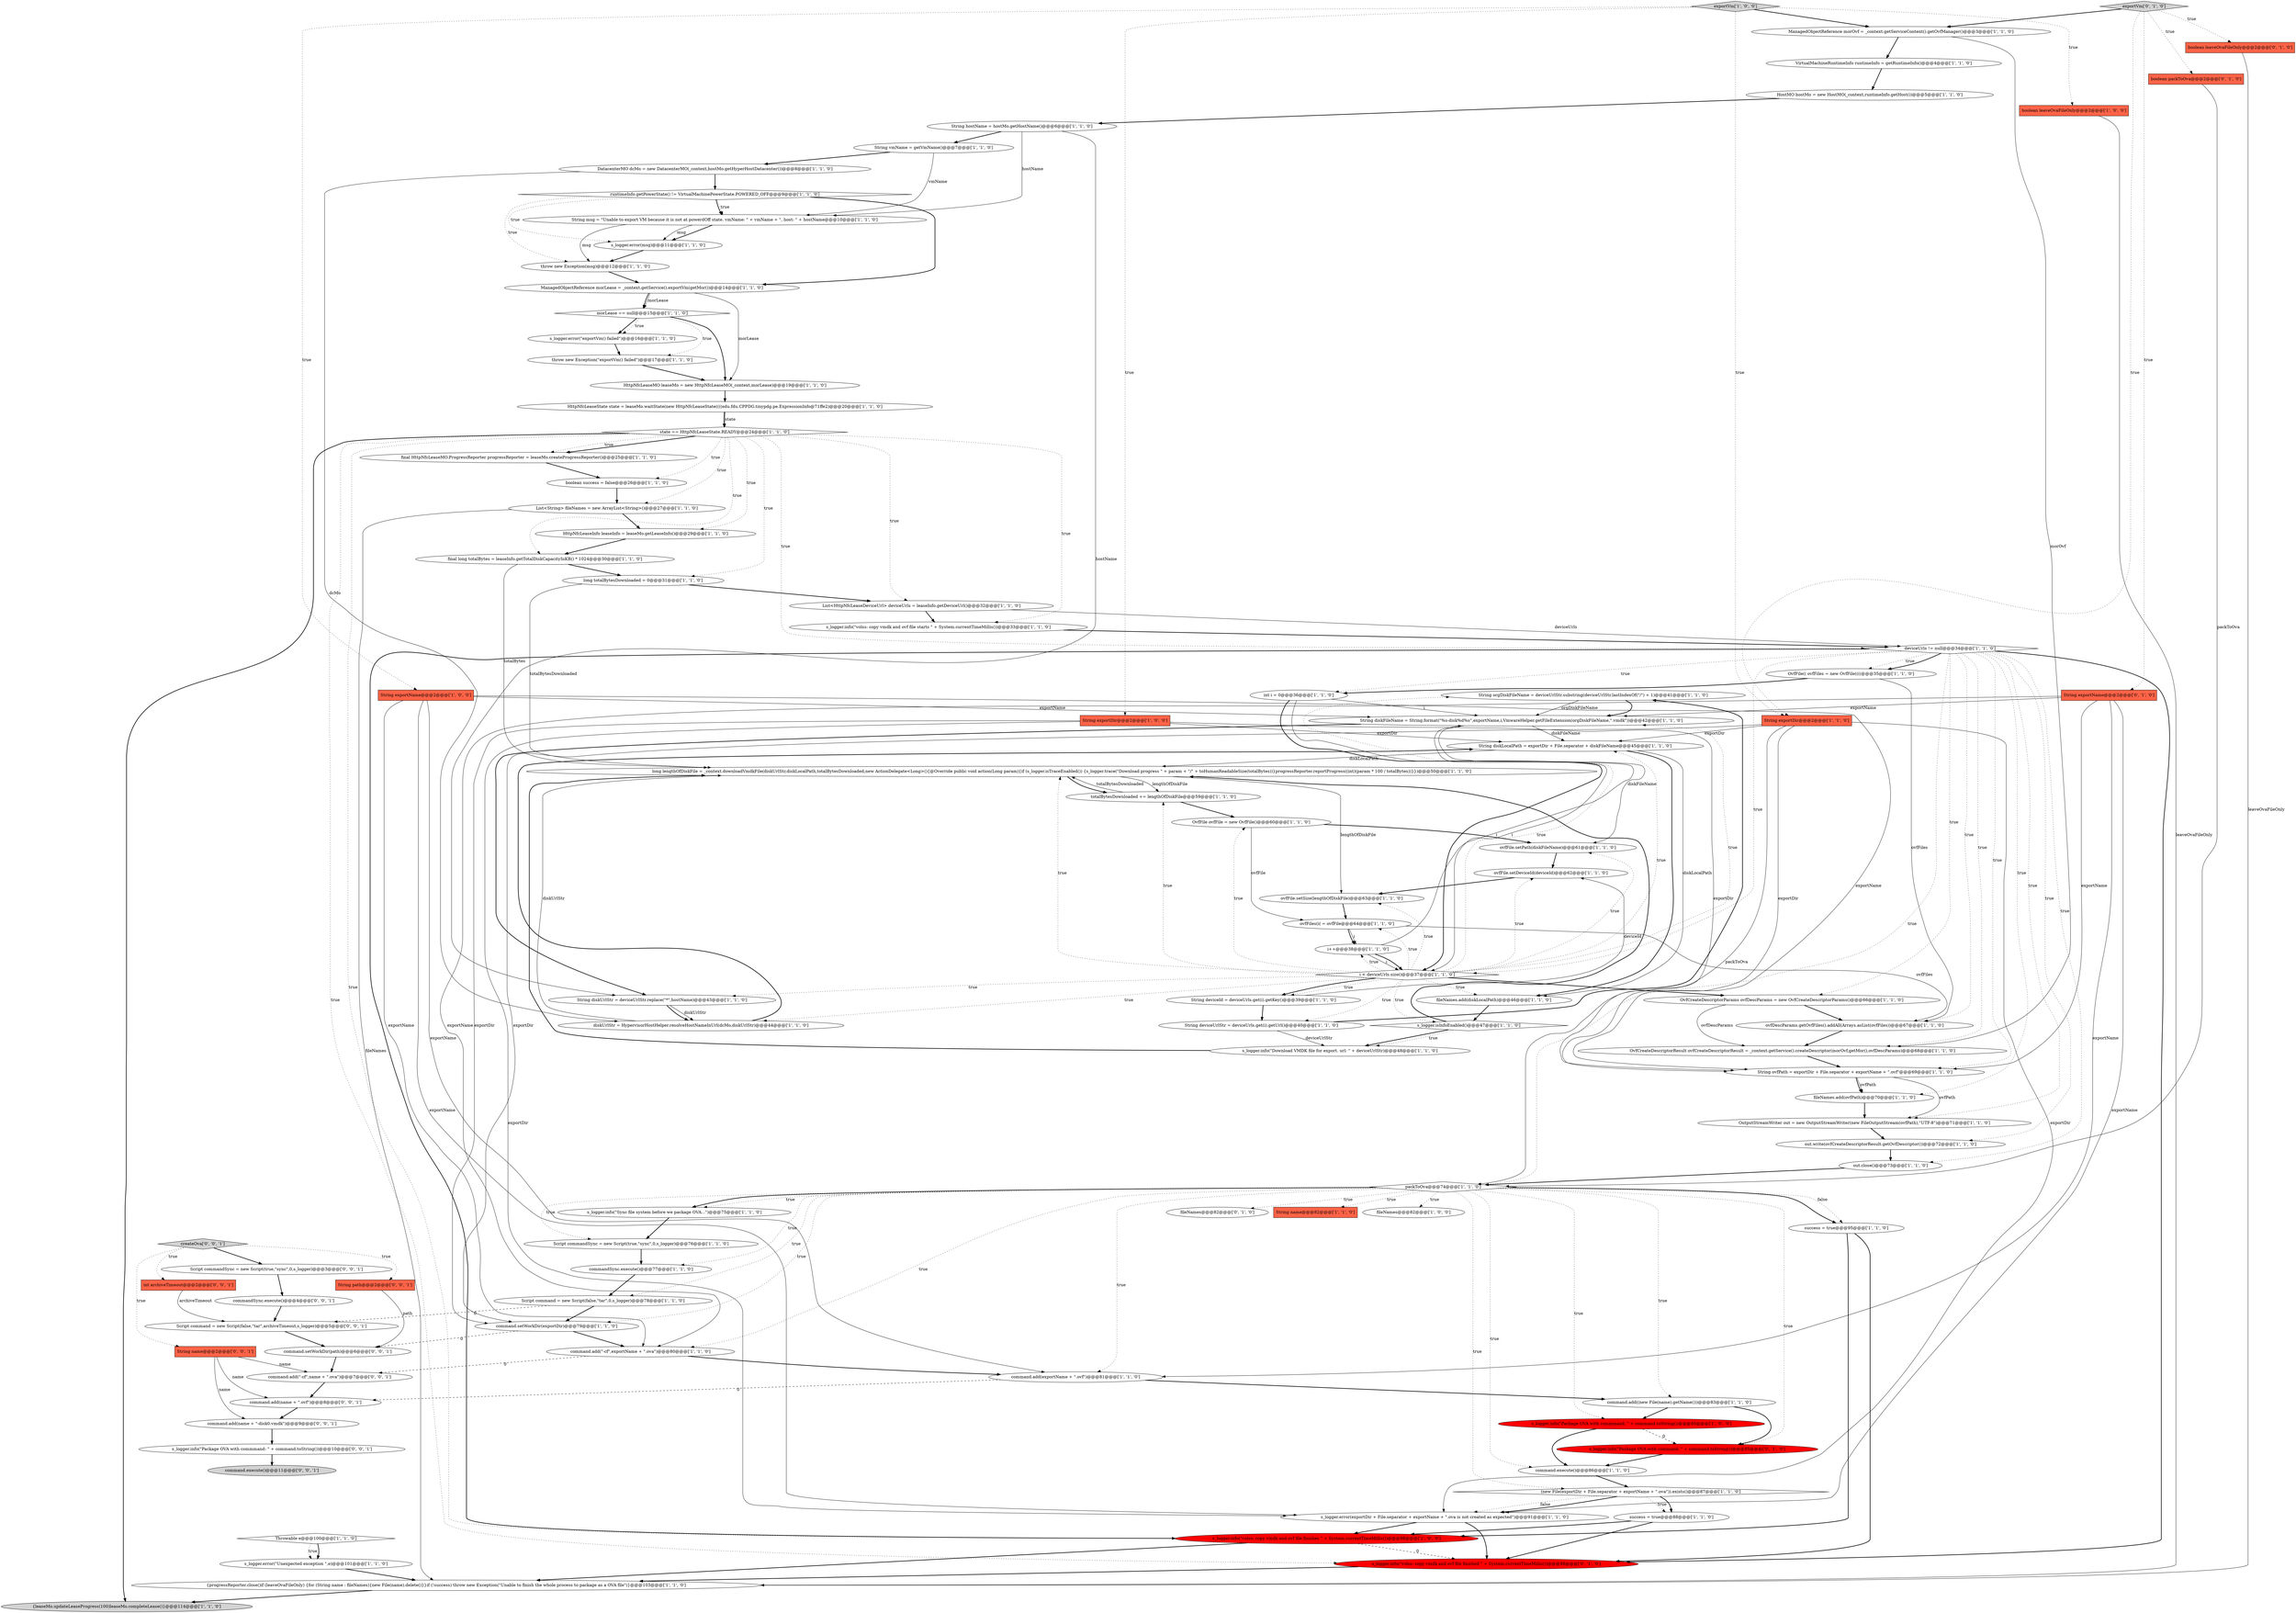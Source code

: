 digraph {
43 [style = filled, label = "String orgDiskFileName = deviceUrlStr.substring(deviceUrlStr.lastIndexOf(\"/\") + 1)@@@41@@@['1', '1', '0']", fillcolor = white, shape = ellipse image = "AAA0AAABBB1BBB"];
68 [style = filled, label = "OvfFile ovfFile = new OvfFile()@@@60@@@['1', '1', '0']", fillcolor = white, shape = ellipse image = "AAA0AAABBB1BBB"];
20 [style = filled, label = "String diskLocalPath = exportDir + File.separator + diskFileName@@@45@@@['1', '1', '0']", fillcolor = white, shape = ellipse image = "AAA0AAABBB1BBB"];
82 [style = filled, label = "fileNames@@@82@@@['0', '1', '0']", fillcolor = white, shape = ellipse image = "AAA0AAABBB2BBB"];
93 [style = filled, label = "String path@@@2@@@['0', '0', '1']", fillcolor = tomato, shape = box image = "AAA0AAABBB3BBB"];
77 [style = filled, label = "state == HttpNfcLeaseState.READY@@@24@@@['1', '1', '0']", fillcolor = white, shape = diamond image = "AAA0AAABBB1BBB"];
5 [style = filled, label = "List<HttpNfcLeaseDeviceUrl> deviceUrls = leaseInfo.getDeviceUrl()@@@32@@@['1', '1', '0']", fillcolor = white, shape = ellipse image = "AAA0AAABBB1BBB"];
46 [style = filled, label = "command.add(\"-cf\",exportName + \".ova\")@@@80@@@['1', '1', '0']", fillcolor = white, shape = ellipse image = "AAA0AAABBB1BBB"];
37 [style = filled, label = "final HttpNfcLeaseMO.ProgressReporter progressReporter = leaseMo.createProgressReporter()@@@25@@@['1', '1', '0']", fillcolor = white, shape = ellipse image = "AAA0AAABBB1BBB"];
9 [style = filled, label = "String diskFileName = String.format(\"%s-disk%d%s\",exportName,i,VmwareHelper.getFileExtension(orgDiskFileName,\".vmdk\"))@@@42@@@['1', '1', '0']", fillcolor = white, shape = ellipse image = "AAA0AAABBB1BBB"];
14 [style = filled, label = "String exportName@@@2@@@['1', '0', '0']", fillcolor = tomato, shape = box image = "AAA0AAABBB1BBB"];
79 [style = filled, label = "s_logger.error(exportDir + File.separator + exportName + \".ova is not created as expected\")@@@91@@@['1', '1', '0']", fillcolor = white, shape = ellipse image = "AAA0AAABBB1BBB"];
78 [style = filled, label = "totalBytesDownloaded += lengthOfDiskFile@@@59@@@['1', '1', '0']", fillcolor = white, shape = ellipse image = "AAA0AAABBB1BBB"];
87 [style = filled, label = "boolean leaveOvaFileOnly@@@2@@@['0', '1', '0']", fillcolor = tomato, shape = box image = "AAA0AAABBB2BBB"];
94 [style = filled, label = "Script command = new Script(false,\"tar\",archiveTimeout,s_logger)@@@5@@@['0', '0', '1']", fillcolor = white, shape = ellipse image = "AAA0AAABBB3BBB"];
24 [style = filled, label = "OutputStreamWriter out = new OutputStreamWriter(new FileOutputStream(ovfPath),\"UTF-8\")@@@71@@@['1', '1', '0']", fillcolor = white, shape = ellipse image = "AAA0AAABBB1BBB"];
18 [style = filled, label = "ovfFile.setDeviceId(deviceId)@@@62@@@['1', '1', '0']", fillcolor = white, shape = ellipse image = "AAA0AAABBB1BBB"];
66 [style = filled, label = "String deviceId = deviceUrls.get(i).getKey()@@@39@@@['1', '1', '0']", fillcolor = white, shape = ellipse image = "AAA0AAABBB1BBB"];
23 [style = filled, label = "throw new Exception(msg)@@@12@@@['1', '1', '0']", fillcolor = white, shape = ellipse image = "AAA0AAABBB1BBB"];
13 [style = filled, label = "HttpNfcLeaseState state = leaseMo.waitState(new HttpNfcLeaseState((((edu.fdu.CPPDG.tinypdg.pe.ExpressionInfo@71ffe2)@@@20@@@['1', '1', '0']", fillcolor = white, shape = ellipse image = "AAA0AAABBB1BBB"];
44 [style = filled, label = "Script commandSync = new Script(true,\"sync\",0,s_logger)@@@76@@@['1', '1', '0']", fillcolor = white, shape = ellipse image = "AAA0AAABBB1BBB"];
25 [style = filled, label = "String vmName = getVmName()@@@7@@@['1', '1', '0']", fillcolor = white, shape = ellipse image = "AAA0AAABBB1BBB"];
0 [style = filled, label = "HttpNfcLeaseMO leaseMo = new HttpNfcLeaseMO(_context,morLease)@@@19@@@['1', '1', '0']", fillcolor = white, shape = ellipse image = "AAA0AAABBB1BBB"];
17 [style = filled, label = "{leaseMo.updateLeaseProgress(100)leaseMo.completeLease()}@@@114@@@['1', '1', '0']", fillcolor = lightgray, shape = ellipse image = "AAA0AAABBB1BBB"];
30 [style = filled, label = "Throwable e@@@100@@@['1', '1', '0']", fillcolor = white, shape = diamond image = "AAA0AAABBB1BBB"];
58 [style = filled, label = "packToOva@@@74@@@['1', '1', '0']", fillcolor = white, shape = diamond image = "AAA0AAABBB1BBB"];
49 [style = filled, label = "command.add(exportName + \".ovf\")@@@81@@@['1', '1', '0']", fillcolor = white, shape = ellipse image = "AAA0AAABBB1BBB"];
97 [style = filled, label = "command.add(name + \"-disk0.vmdk\")@@@9@@@['0', '0', '1']", fillcolor = white, shape = ellipse image = "AAA0AAABBB3BBB"];
10 [style = filled, label = "runtimeInfo.getPowerState() != VirtualMachinePowerState.POWERED_OFF@@@9@@@['1', '1', '0']", fillcolor = white, shape = diamond image = "AAA0AAABBB1BBB"];
84 [style = filled, label = "String exportName@@@2@@@['0', '1', '0']", fillcolor = tomato, shape = box image = "AAA0AAABBB2BBB"];
98 [style = filled, label = "createOva['0', '0', '1']", fillcolor = lightgray, shape = diamond image = "AAA0AAABBB3BBB"];
69 [style = filled, label = "String hostName = hostMo.getHostName()@@@6@@@['1', '1', '0']", fillcolor = white, shape = ellipse image = "AAA0AAABBB1BBB"];
86 [style = filled, label = "boolean packToOva@@@2@@@['0', '1', '0']", fillcolor = tomato, shape = box image = "AAA0AAABBB2BBB"];
27 [style = filled, label = "s_logger.info(\"volss: copy vmdk and ovf file starts \" + System.currentTimeMillis())@@@33@@@['1', '1', '0']", fillcolor = white, shape = ellipse image = "AAA0AAABBB1BBB"];
45 [style = filled, label = "s_logger.error(\"exportVm() failed\")@@@16@@@['1', '1', '0']", fillcolor = white, shape = ellipse image = "AAA0AAABBB1BBB"];
11 [style = filled, label = "s_logger.error(msg)@@@11@@@['1', '1', '0']", fillcolor = white, shape = ellipse image = "AAA0AAABBB1BBB"];
89 [style = filled, label = "command.add(name + \".ovf\")@@@8@@@['0', '0', '1']", fillcolor = white, shape = ellipse image = "AAA0AAABBB3BBB"];
40 [style = filled, label = "s_logger.info(\"Package OVA with commmand: \" + command.toString())@@@85@@@['1', '0', '0']", fillcolor = red, shape = ellipse image = "AAA1AAABBB1BBB"];
48 [style = filled, label = "OvfCreateDescriptorParams ovfDescParams = new OvfCreateDescriptorParams()@@@66@@@['1', '1', '0']", fillcolor = white, shape = ellipse image = "AAA0AAABBB1BBB"];
92 [style = filled, label = "String name@@@2@@@['0', '0', '1']", fillcolor = tomato, shape = box image = "AAA0AAABBB3BBB"];
71 [style = filled, label = "String diskUrlStr = deviceUrlStr.replace(\"*\",hostName)@@@43@@@['1', '1', '0']", fillcolor = white, shape = ellipse image = "AAA0AAABBB1BBB"];
81 [style = filled, label = "success = true@@@95@@@['1', '1', '0']", fillcolor = white, shape = ellipse image = "AAA0AAABBB1BBB"];
52 [style = filled, label = "command.execute()@@@86@@@['1', '1', '0']", fillcolor = white, shape = ellipse image = "AAA0AAABBB1BBB"];
60 [style = filled, label = "String exportDir@@@2@@@['1', '0', '0']", fillcolor = tomato, shape = box image = "AAA0AAABBB1BBB"];
74 [style = filled, label = "s_logger.isInfoEnabled()@@@47@@@['1', '1', '0']", fillcolor = white, shape = diamond image = "AAA0AAABBB1BBB"];
22 [style = filled, label = "morLease == null@@@15@@@['1', '1', '0']", fillcolor = white, shape = diamond image = "AAA0AAABBB1BBB"];
39 [style = filled, label = "i++@@@38@@@['1', '1', '0']", fillcolor = white, shape = ellipse image = "AAA0AAABBB1BBB"];
8 [style = filled, label = "success = true@@@88@@@['1', '1', '0']", fillcolor = white, shape = ellipse image = "AAA0AAABBB1BBB"];
63 [style = filled, label = "String name@@@82@@@['1', '1', '0']", fillcolor = tomato, shape = box image = "AAA0AAABBB1BBB"];
76 [style = filled, label = "String msg = \"Unable to export VM because it is not at powerdOff state. vmName: \" + vmName + \", host: \" + hostName@@@10@@@['1', '1', '0']", fillcolor = white, shape = ellipse image = "AAA0AAABBB1BBB"];
99 [style = filled, label = "command.setWorkDir(path)@@@6@@@['0', '0', '1']", fillcolor = white, shape = ellipse image = "AAA0AAABBB3BBB"];
3 [style = filled, label = "ovfFile.setPath(diskFileName)@@@61@@@['1', '1', '0']", fillcolor = white, shape = ellipse image = "AAA0AAABBB1BBB"];
36 [style = filled, label = "ManagedObjectReference morOvf = _context.getServiceContent().getOvfManager()@@@3@@@['1', '1', '0']", fillcolor = white, shape = ellipse image = "AAA0AAABBB1BBB"];
42 [style = filled, label = "deviceUrls != null@@@34@@@['1', '1', '0']", fillcolor = white, shape = diamond image = "AAA0AAABBB1BBB"];
21 [style = filled, label = "Script command = new Script(false,\"tar\",0,s_logger)@@@78@@@['1', '1', '0']", fillcolor = white, shape = ellipse image = "AAA0AAABBB1BBB"];
62 [style = filled, label = "out.write(ovfCreateDescriptorResult.getOvfDescriptor())@@@72@@@['1', '1', '0']", fillcolor = white, shape = ellipse image = "AAA0AAABBB1BBB"];
31 [style = filled, label = "s_logger.info(\"Sync file system before we package OVA...\")@@@75@@@['1', '1', '0']", fillcolor = white, shape = ellipse image = "AAA0AAABBB1BBB"];
57 [style = filled, label = "OvfCreateDescriptorResult ovfCreateDescriptorResult = _context.getService().createDescriptor(morOvf,getMor(),ovfDescParams)@@@68@@@['1', '1', '0']", fillcolor = white, shape = ellipse image = "AAA0AAABBB1BBB"];
101 [style = filled, label = "commandSync.execute()@@@4@@@['0', '0', '1']", fillcolor = white, shape = ellipse image = "AAA0AAABBB3BBB"];
72 [style = filled, label = "boolean success = false@@@26@@@['1', '1', '0']", fillcolor = white, shape = ellipse image = "AAA0AAABBB1BBB"];
26 [style = filled, label = "OvfFile(( ovfFiles = new OvfFile((((@@@35@@@['1', '1', '0']", fillcolor = white, shape = ellipse image = "AAA0AAABBB1BBB"];
1 [style = filled, label = "exportVm['1', '0', '0']", fillcolor = lightgray, shape = diamond image = "AAA0AAABBB1BBB"];
29 [style = filled, label = "ovfFiles(i( = ovfFile@@@64@@@['1', '1', '0']", fillcolor = white, shape = ellipse image = "AAA0AAABBB1BBB"];
70 [style = filled, label = "s_logger.info(\"Download VMDK file for export. url: \" + deviceUrlStr)@@@48@@@['1', '1', '0']", fillcolor = white, shape = ellipse image = "AAA0AAABBB1BBB"];
32 [style = filled, label = "command.add((new File(name).getName()))@@@83@@@['1', '1', '0']", fillcolor = white, shape = ellipse image = "AAA0AAABBB1BBB"];
2 [style = filled, label = "int i = 0@@@36@@@['1', '1', '0']", fillcolor = white, shape = ellipse image = "AAA0AAABBB1BBB"];
47 [style = filled, label = "long lengthOfDiskFile = _context.downloadVmdkFile(diskUrlStr,diskLocalPath,totalBytesDownloaded,new ActionDelegate<Long>(){@Override public void action(Long param){if (s_logger.isTraceEnabled()) {s_logger.trace(\"Download progress \" + param + \"/\" + toHumanReadableSize(totalBytes))}progressReporter.reportProgress((int)(param * 100 / totalBytes))}})@@@50@@@['1', '1', '0']", fillcolor = white, shape = ellipse image = "AAA0AAABBB1BBB"];
73 [style = filled, label = "String exportDir@@@2@@@['1', '1', '0']", fillcolor = tomato, shape = box image = "AAA0AAABBB1BBB"];
96 [style = filled, label = "s_logger.info(\"Package OVA with commmand: \" + command.toString())@@@10@@@['0', '0', '1']", fillcolor = white, shape = ellipse image = "AAA0AAABBB3BBB"];
19 [style = filled, label = "fileNames.add(diskLocalPath)@@@46@@@['1', '1', '0']", fillcolor = white, shape = ellipse image = "AAA0AAABBB1BBB"];
51 [style = filled, label = "String ovfPath = exportDir + File.separator + exportName + \".ovf\"@@@69@@@['1', '1', '0']", fillcolor = white, shape = ellipse image = "AAA0AAABBB1BBB"];
4 [style = filled, label = "String deviceUrlStr = deviceUrls.get(i).getUrl()@@@40@@@['1', '1', '0']", fillcolor = white, shape = ellipse image = "AAA0AAABBB1BBB"];
64 [style = filled, label = "List<String> fileNames = new ArrayList<String>()@@@27@@@['1', '1', '0']", fillcolor = white, shape = ellipse image = "AAA0AAABBB1BBB"];
55 [style = filled, label = "VirtualMachineRuntimeInfo runtimeInfo = getRuntimeInfo()@@@4@@@['1', '1', '0']", fillcolor = white, shape = ellipse image = "AAA0AAABBB1BBB"];
67 [style = filled, label = "DatacenterMO dcMo = new DatacenterMO(_context,hostMo.getHyperHostDatacenter())@@@8@@@['1', '1', '0']", fillcolor = white, shape = ellipse image = "AAA0AAABBB1BBB"];
91 [style = filled, label = "int archiveTimeout@@@2@@@['0', '0', '1']", fillcolor = tomato, shape = box image = "AAA0AAABBB3BBB"];
61 [style = filled, label = "HostMO hostMo = new HostMO(_context,runtimeInfo.getHost())@@@5@@@['1', '1', '0']", fillcolor = white, shape = ellipse image = "AAA0AAABBB1BBB"];
12 [style = filled, label = "fileNames@@@82@@@['1', '0', '0']", fillcolor = white, shape = ellipse image = "AAA0AAABBB1BBB"];
54 [style = filled, label = "out.close()@@@73@@@['1', '1', '0']", fillcolor = white, shape = ellipse image = "AAA0AAABBB1BBB"];
6 [style = filled, label = "long totalBytesDownloaded = 0@@@31@@@['1', '1', '0']", fillcolor = white, shape = ellipse image = "AAA0AAABBB1BBB"];
59 [style = filled, label = "s_logger.info(\"volss: copy vmdk and ovf file finishes \" + System.currentTimeMillis())@@@98@@@['1', '0', '0']", fillcolor = red, shape = ellipse image = "AAA1AAABBB1BBB"];
56 [style = filled, label = "boolean leaveOvaFileOnly@@@2@@@['1', '0', '0']", fillcolor = tomato, shape = box image = "AAA0AAABBB1BBB"];
34 [style = filled, label = "s_logger.error(\"Unexpected exception \",e)@@@101@@@['1', '1', '0']", fillcolor = white, shape = ellipse image = "AAA0AAABBB1BBB"];
85 [style = filled, label = "s_logger.info(\"volss: copy vmdk and ovf file finished \" + System.currentTimeMillis())@@@98@@@['0', '1', '0']", fillcolor = red, shape = ellipse image = "AAA1AAABBB2BBB"];
95 [style = filled, label = "command.add(\"-cf\",name + \".ova\")@@@7@@@['0', '0', '1']", fillcolor = white, shape = ellipse image = "AAA0AAABBB3BBB"];
65 [style = filled, label = "{progressReporter.close()if (leaveOvaFileOnly) {for (String name : fileNames){new File(name).delete()}}if (!success) throw new Exception(\"Unable to finish the whole process to package as a OVA file\")}@@@103@@@['1', '1', '0']", fillcolor = white, shape = ellipse image = "AAA0AAABBB1BBB"];
83 [style = filled, label = "exportVm['0', '1', '0']", fillcolor = lightgray, shape = diamond image = "AAA0AAABBB2BBB"];
53 [style = filled, label = "diskUrlStr = HypervisorHostHelper.resolveHostNameInUrl(dcMo,diskUrlStr)@@@44@@@['1', '1', '0']", fillcolor = white, shape = ellipse image = "AAA0AAABBB1BBB"];
90 [style = filled, label = "command.execute()@@@11@@@['0', '0', '1']", fillcolor = lightgray, shape = ellipse image = "AAA0AAABBB3BBB"];
15 [style = filled, label = "ManagedObjectReference morLease = _context.getService().exportVm(getMor())@@@14@@@['1', '1', '0']", fillcolor = white, shape = ellipse image = "AAA0AAABBB1BBB"];
16 [style = filled, label = "commandSync.execute()@@@77@@@['1', '1', '0']", fillcolor = white, shape = ellipse image = "AAA0AAABBB1BBB"];
35 [style = filled, label = "fileNames.add(ovfPath)@@@70@@@['1', '1', '0']", fillcolor = white, shape = ellipse image = "AAA0AAABBB1BBB"];
41 [style = filled, label = "throw new Exception(\"exportVm() failed\")@@@17@@@['1', '1', '0']", fillcolor = white, shape = ellipse image = "AAA0AAABBB1BBB"];
33 [style = filled, label = "command.setWorkDir(exportDir)@@@79@@@['1', '1', '0']", fillcolor = white, shape = ellipse image = "AAA0AAABBB1BBB"];
28 [style = filled, label = "i < deviceUrls.size()@@@37@@@['1', '1', '0']", fillcolor = white, shape = diamond image = "AAA0AAABBB1BBB"];
50 [style = filled, label = "final long totalBytes = leaseInfo.getTotalDiskCapacityInKB() * 1024@@@30@@@['1', '1', '0']", fillcolor = white, shape = ellipse image = "AAA0AAABBB1BBB"];
38 [style = filled, label = "HttpNfcLeaseInfo leaseInfo = leaseMo.getLeaseInfo()@@@29@@@['1', '1', '0']", fillcolor = white, shape = ellipse image = "AAA0AAABBB1BBB"];
100 [style = filled, label = "Script commandSync = new Script(true,\"sync\",0,s_logger)@@@3@@@['0', '0', '1']", fillcolor = white, shape = ellipse image = "AAA0AAABBB3BBB"];
7 [style = filled, label = "ovfDescParams.getOvfFiles().addAll(Arrays.asList(ovfFiles))@@@67@@@['1', '1', '0']", fillcolor = white, shape = ellipse image = "AAA0AAABBB1BBB"];
75 [style = filled, label = "ovfFile.setSize(lengthOfDiskFile)@@@63@@@['1', '1', '0']", fillcolor = white, shape = ellipse image = "AAA0AAABBB1BBB"];
88 [style = filled, label = "s_logger.info(\"Package OVA with command: \" + command.toString())@@@85@@@['0', '1', '0']", fillcolor = red, shape = ellipse image = "AAA1AAABBB2BBB"];
80 [style = filled, label = "(new File(exportDir + File.separator + exportName + \".ova\")).exists()@@@87@@@['1', '1', '0']", fillcolor = white, shape = diamond image = "AAA0AAABBB1BBB"];
41->0 [style = bold, label=""];
2->9 [style = solid, label="i"];
98->92 [style = dotted, label="true"];
65->17 [style = bold, label=""];
51->35 [style = solid, label="ovfPath"];
0->13 [style = bold, label=""];
9->71 [style = bold, label=""];
42->62 [style = dotted, label="true"];
58->82 [style = dotted, label="true"];
6->47 [style = solid, label="totalBytesDownloaded"];
98->91 [style = dotted, label="true"];
58->33 [style = dotted, label="true"];
62->54 [style = bold, label=""];
39->28 [style = solid, label="i"];
42->57 [style = dotted, label="true"];
75->29 [style = bold, label=""];
33->99 [style = dashed, label="0"];
42->51 [style = dotted, label="true"];
64->65 [style = solid, label="fileNames"];
58->12 [style = dotted, label="true"];
92->97 [style = solid, label="name"];
28->19 [style = dotted, label="true"];
58->32 [style = dotted, label="true"];
42->54 [style = dotted, label="true"];
58->63 [style = dotted, label="true"];
77->17 [style = bold, label=""];
36->55 [style = bold, label=""];
77->72 [style = dotted, label="true"];
3->18 [style = bold, label=""];
28->75 [style = dotted, label="true"];
67->53 [style = solid, label="dcMo"];
38->50 [style = bold, label=""];
10->76 [style = bold, label=""];
76->23 [style = solid, label="msg"];
76->11 [style = bold, label=""];
9->3 [style = solid, label="diskFileName"];
29->7 [style = solid, label="ovfFiles"];
22->0 [style = bold, label=""];
73->51 [style = solid, label="exportDir"];
33->46 [style = bold, label=""];
74->70 [style = bold, label=""];
28->18 [style = dotted, label="true"];
80->8 [style = dotted, label="true"];
42->48 [style = dotted, label="true"];
47->78 [style = solid, label="lengthOfDiskFile"];
77->37 [style = bold, label=""];
14->46 [style = solid, label="exportName"];
50->47 [style = solid, label="totalBytes"];
53->47 [style = solid, label="diskUrlStr"];
1->73 [style = dotted, label="true"];
77->64 [style = dotted, label="true"];
58->88 [style = dotted, label="true"];
2->28 [style = bold, label=""];
98->93 [style = dotted, label="true"];
84->51 [style = solid, label="exportName"];
60->33 [style = solid, label="exportDir"];
45->41 [style = bold, label=""];
76->11 [style = solid, label="msg"];
42->26 [style = dotted, label="true"];
77->59 [style = dotted, label="true"];
57->51 [style = bold, label=""];
29->39 [style = bold, label=""];
40->52 [style = bold, label=""];
52->80 [style = bold, label=""];
81->59 [style = bold, label=""];
84->46 [style = solid, label="exportName"];
58->21 [style = dotted, label="true"];
29->39 [style = solid, label="i"];
53->20 [style = bold, label=""];
73->79 [style = solid, label="exportDir"];
7->57 [style = bold, label=""];
58->16 [style = dotted, label="true"];
60->51 [style = solid, label="exportDir"];
74->47 [style = bold, label=""];
30->34 [style = bold, label=""];
77->5 [style = dotted, label="true"];
51->35 [style = bold, label=""];
99->95 [style = bold, label=""];
54->58 [style = bold, label=""];
84->49 [style = solid, label="exportName"];
42->24 [style = dotted, label="true"];
49->32 [style = bold, label=""];
42->58 [style = dotted, label="true"];
28->78 [style = dotted, label="true"];
28->29 [style = dotted, label="true"];
40->88 [style = dashed, label="0"];
80->79 [style = bold, label=""];
42->7 [style = dotted, label="true"];
10->76 [style = dotted, label="true"];
39->9 [style = solid, label="i"];
86->58 [style = solid, label="packToOva"];
10->23 [style = dotted, label="true"];
44->16 [style = bold, label=""];
96->90 [style = bold, label=""];
79->59 [style = bold, label=""];
26->7 [style = solid, label="ovfFiles"];
64->38 [style = bold, label=""];
56->65 [style = solid, label="leaveOvaFileOnly"];
46->95 [style = dashed, label="0"];
28->9 [style = dotted, label="true"];
73->20 [style = solid, label="exportDir"];
58->81 [style = dotted, label="false"];
2->28 [style = solid, label="i"];
92->95 [style = solid, label="name"];
83->86 [style = dotted, label="true"];
87->65 [style = solid, label="leaveOvaFileOnly"];
20->19 [style = bold, label=""];
93->99 [style = solid, label="path"];
78->68 [style = bold, label=""];
32->88 [style = bold, label=""];
58->40 [style = dotted, label="true"];
72->64 [style = bold, label=""];
19->74 [style = bold, label=""];
67->10 [style = bold, label=""];
1->60 [style = dotted, label="true"];
78->47 [style = solid, label="totalBytesDownloaded"];
58->52 [style = dotted, label="true"];
4->70 [style = solid, label="deviceUrlStr"];
95->89 [style = bold, label=""];
42->85 [style = bold, label=""];
28->68 [style = dotted, label="true"];
15->22 [style = solid, label="morLease"];
22->45 [style = bold, label=""];
85->65 [style = bold, label=""];
84->79 [style = solid, label="exportName"];
28->20 [style = dotted, label="true"];
28->3 [style = dotted, label="true"];
80->79 [style = dotted, label="false"];
68->3 [style = bold, label=""];
80->8 [style = bold, label=""];
61->69 [style = bold, label=""];
47->78 [style = bold, label=""];
23->15 [style = bold, label=""];
59->65 [style = bold, label=""];
83->36 [style = bold, label=""];
77->27 [style = dotted, label="true"];
71->53 [style = solid, label="diskUrlStr"];
8->59 [style = bold, label=""];
73->58 [style = solid, label="packToOva"];
88->52 [style = bold, label=""];
42->28 [style = dotted, label="true"];
68->29 [style = solid, label="ovfFile"];
98->100 [style = bold, label=""];
60->20 [style = solid, label="exportDir"];
43->9 [style = bold, label=""];
5->42 [style = solid, label="deviceUrls"];
71->53 [style = bold, label=""];
30->34 [style = dotted, label="true"];
92->89 [style = solid, label="name"];
21->94 [style = dashed, label="0"];
34->65 [style = bold, label=""];
55->61 [style = bold, label=""];
15->22 [style = bold, label=""];
35->24 [style = bold, label=""];
42->2 [style = dotted, label="true"];
77->42 [style = dotted, label="true"];
101->94 [style = bold, label=""];
58->31 [style = dotted, label="true"];
84->9 [style = solid, label="exportName"];
6->5 [style = bold, label=""];
18->75 [style = bold, label=""];
28->66 [style = dotted, label="true"];
58->46 [style = dotted, label="true"];
20->19 [style = solid, label="diskLocalPath"];
77->38 [style = dotted, label="true"];
97->96 [style = bold, label=""];
31->44 [style = bold, label=""];
10->11 [style = dotted, label="true"];
58->49 [style = dotted, label="true"];
22->41 [style = dotted, label="true"];
70->47 [style = bold, label=""];
14->51 [style = solid, label="exportName"];
32->40 [style = bold, label=""];
28->43 [style = dotted, label="true"];
83->84 [style = dotted, label="true"];
14->49 [style = solid, label="exportName"];
73->33 [style = solid, label="exportDir"];
28->4 [style = dotted, label="true"];
47->75 [style = solid, label="lengthOfDiskFile"];
48->7 [style = bold, label=""];
77->6 [style = dotted, label="true"];
100->101 [style = bold, label=""];
42->59 [style = bold, label=""];
1->56 [style = dotted, label="true"];
28->71 [style = dotted, label="true"];
69->71 [style = solid, label="hostName"];
14->9 [style = solid, label="exportName"];
9->20 [style = solid, label="diskFileName"];
42->26 [style = bold, label=""];
94->99 [style = bold, label=""];
50->6 [style = bold, label=""];
4->43 [style = bold, label=""];
10->15 [style = bold, label=""];
28->47 [style = dotted, label="true"];
81->85 [style = bold, label=""];
13->77 [style = solid, label="state"];
15->0 [style = solid, label="morLease"];
58->80 [style = dotted, label="true"];
21->33 [style = bold, label=""];
46->49 [style = bold, label=""];
49->89 [style = dashed, label="0"];
69->76 [style = solid, label="hostName"];
58->31 [style = bold, label=""];
8->85 [style = bold, label=""];
28->53 [style = dotted, label="true"];
1->14 [style = dotted, label="true"];
83->87 [style = dotted, label="true"];
20->47 [style = solid, label="diskLocalPath"];
37->72 [style = bold, label=""];
66->4 [style = bold, label=""];
58->81 [style = bold, label=""];
66->18 [style = solid, label="deviceId"];
1->36 [style = bold, label=""];
39->28 [style = bold, label=""];
22->45 [style = dotted, label="true"];
79->85 [style = bold, label=""];
91->94 [style = solid, label="archiveTimeout"];
74->70 [style = dotted, label="true"];
14->79 [style = solid, label="exportName"];
27->42 [style = bold, label=""];
43->9 [style = solid, label="orgDiskFileName"];
58->44 [style = dotted, label="true"];
59->85 [style = dashed, label="0"];
26->2 [style = bold, label=""];
36->57 [style = solid, label="morOvf"];
89->97 [style = bold, label=""];
16->21 [style = bold, label=""];
77->37 [style = dotted, label="true"];
51->24 [style = solid, label="ovfPath"];
28->48 [style = bold, label=""];
42->35 [style = dotted, label="true"];
25->76 [style = solid, label="vmName"];
77->50 [style = dotted, label="true"];
24->62 [style = bold, label=""];
60->79 [style = solid, label="exportDir"];
69->25 [style = bold, label=""];
13->77 [style = bold, label=""];
5->27 [style = bold, label=""];
25->67 [style = bold, label=""];
28->39 [style = dotted, label="true"];
48->57 [style = solid, label="ovfDescParams"];
11->23 [style = bold, label=""];
28->74 [style = dotted, label="true"];
77->85 [style = dotted, label="true"];
83->73 [style = dotted, label="true"];
28->66 [style = bold, label=""];
}

